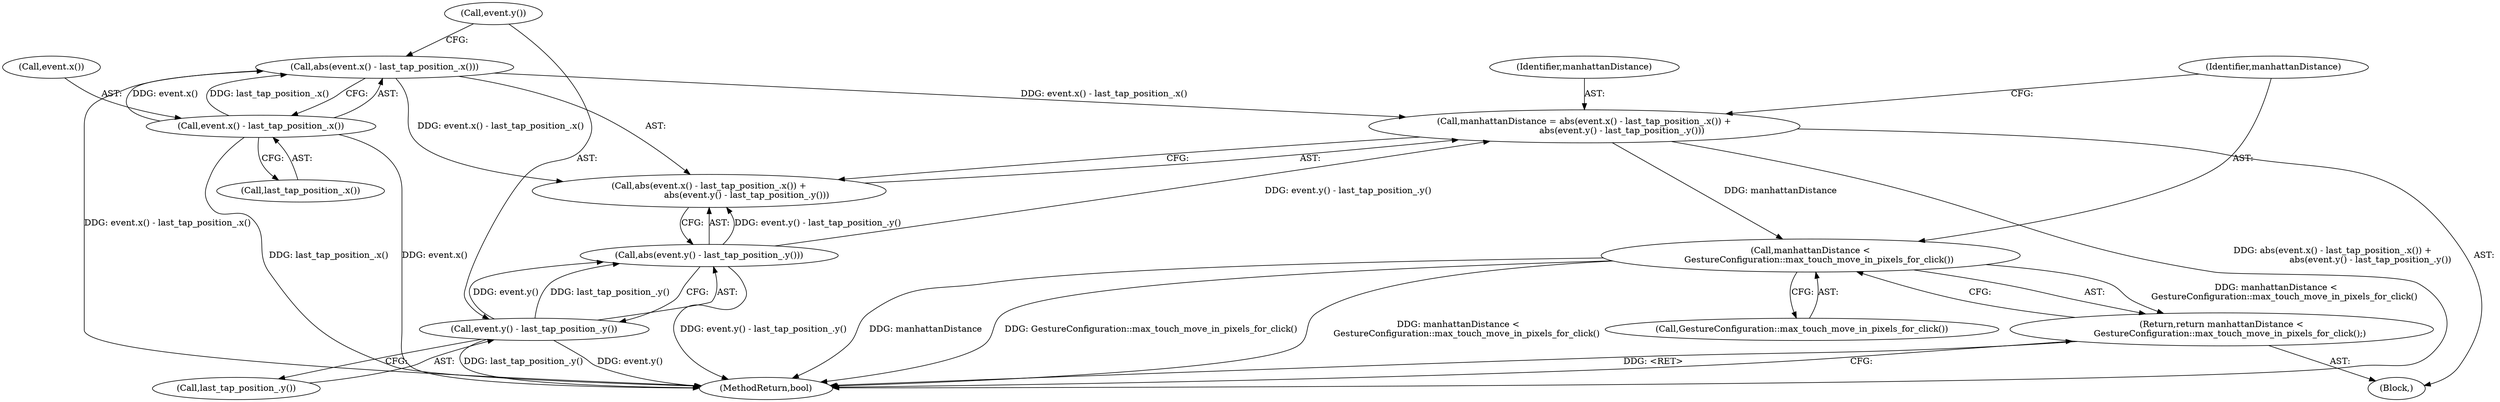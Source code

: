 digraph "0_Chrome_b8573aa643b03a59f4e2c99c72d3511a11cfb0b6_4@API" {
"1000116" [label="(Call,manhattanDistance <\n      GestureConfiguration::max_touch_move_in_pixels_for_click())"];
"1000104" [label="(Call,manhattanDistance = abs(event.x() - last_tap_position_.x()) +\n                           abs(event.y() - last_tap_position_.y()))"];
"1000107" [label="(Call,abs(event.x() - last_tap_position_.x()))"];
"1000108" [label="(Call,event.x() - last_tap_position_.x())"];
"1000111" [label="(Call,abs(event.y() - last_tap_position_.y()))"];
"1000112" [label="(Call,event.y() - last_tap_position_.y())"];
"1000115" [label="(Return,return manhattanDistance <\n      GestureConfiguration::max_touch_move_in_pixels_for_click();)"];
"1000104" [label="(Call,manhattanDistance = abs(event.x() - last_tap_position_.x()) +\n                           abs(event.y() - last_tap_position_.y()))"];
"1000118" [label="(Call,GestureConfiguration::max_touch_move_in_pixels_for_click())"];
"1000110" [label="(Call,last_tap_position_.x())"];
"1000107" [label="(Call,abs(event.x() - last_tap_position_.x()))"];
"1000111" [label="(Call,abs(event.y() - last_tap_position_.y()))"];
"1000116" [label="(Call,manhattanDistance <\n      GestureConfiguration::max_touch_move_in_pixels_for_click())"];
"1000117" [label="(Identifier,manhattanDistance)"];
"1000109" [label="(Call,event.x())"];
"1000108" [label="(Call,event.x() - last_tap_position_.x())"];
"1000119" [label="(MethodReturn,bool)"];
"1000102" [label="(Block,)"];
"1000113" [label="(Call,event.y())"];
"1000105" [label="(Identifier,manhattanDistance)"];
"1000106" [label="(Call,abs(event.x() - last_tap_position_.x()) +\n                           abs(event.y() - last_tap_position_.y()))"];
"1000115" [label="(Return,return manhattanDistance <\n      GestureConfiguration::max_touch_move_in_pixels_for_click();)"];
"1000112" [label="(Call,event.y() - last_tap_position_.y())"];
"1000114" [label="(Call,last_tap_position_.y())"];
"1000116" -> "1000115"  [label="AST: "];
"1000116" -> "1000118"  [label="CFG: "];
"1000117" -> "1000116"  [label="AST: "];
"1000118" -> "1000116"  [label="AST: "];
"1000115" -> "1000116"  [label="CFG: "];
"1000116" -> "1000119"  [label="DDG: manhattanDistance"];
"1000116" -> "1000119"  [label="DDG: GestureConfiguration::max_touch_move_in_pixels_for_click()"];
"1000116" -> "1000119"  [label="DDG: manhattanDistance <\n      GestureConfiguration::max_touch_move_in_pixels_for_click()"];
"1000116" -> "1000115"  [label="DDG: manhattanDistance <\n      GestureConfiguration::max_touch_move_in_pixels_for_click()"];
"1000104" -> "1000116"  [label="DDG: manhattanDistance"];
"1000104" -> "1000102"  [label="AST: "];
"1000104" -> "1000106"  [label="CFG: "];
"1000105" -> "1000104"  [label="AST: "];
"1000106" -> "1000104"  [label="AST: "];
"1000117" -> "1000104"  [label="CFG: "];
"1000104" -> "1000119"  [label="DDG: abs(event.x() - last_tap_position_.x()) +\n                           abs(event.y() - last_tap_position_.y())"];
"1000107" -> "1000104"  [label="DDG: event.x() - last_tap_position_.x()"];
"1000111" -> "1000104"  [label="DDG: event.y() - last_tap_position_.y()"];
"1000107" -> "1000106"  [label="AST: "];
"1000107" -> "1000108"  [label="CFG: "];
"1000108" -> "1000107"  [label="AST: "];
"1000113" -> "1000107"  [label="CFG: "];
"1000107" -> "1000119"  [label="DDG: event.x() - last_tap_position_.x()"];
"1000107" -> "1000106"  [label="DDG: event.x() - last_tap_position_.x()"];
"1000108" -> "1000107"  [label="DDG: event.x()"];
"1000108" -> "1000107"  [label="DDG: last_tap_position_.x()"];
"1000108" -> "1000110"  [label="CFG: "];
"1000109" -> "1000108"  [label="AST: "];
"1000110" -> "1000108"  [label="AST: "];
"1000108" -> "1000119"  [label="DDG: last_tap_position_.x()"];
"1000108" -> "1000119"  [label="DDG: event.x()"];
"1000111" -> "1000106"  [label="AST: "];
"1000111" -> "1000112"  [label="CFG: "];
"1000112" -> "1000111"  [label="AST: "];
"1000106" -> "1000111"  [label="CFG: "];
"1000111" -> "1000119"  [label="DDG: event.y() - last_tap_position_.y()"];
"1000111" -> "1000106"  [label="DDG: event.y() - last_tap_position_.y()"];
"1000112" -> "1000111"  [label="DDG: event.y()"];
"1000112" -> "1000111"  [label="DDG: last_tap_position_.y()"];
"1000112" -> "1000114"  [label="CFG: "];
"1000113" -> "1000112"  [label="AST: "];
"1000114" -> "1000112"  [label="AST: "];
"1000112" -> "1000119"  [label="DDG: last_tap_position_.y()"];
"1000112" -> "1000119"  [label="DDG: event.y()"];
"1000115" -> "1000102"  [label="AST: "];
"1000119" -> "1000115"  [label="CFG: "];
"1000115" -> "1000119"  [label="DDG: <RET>"];
}
